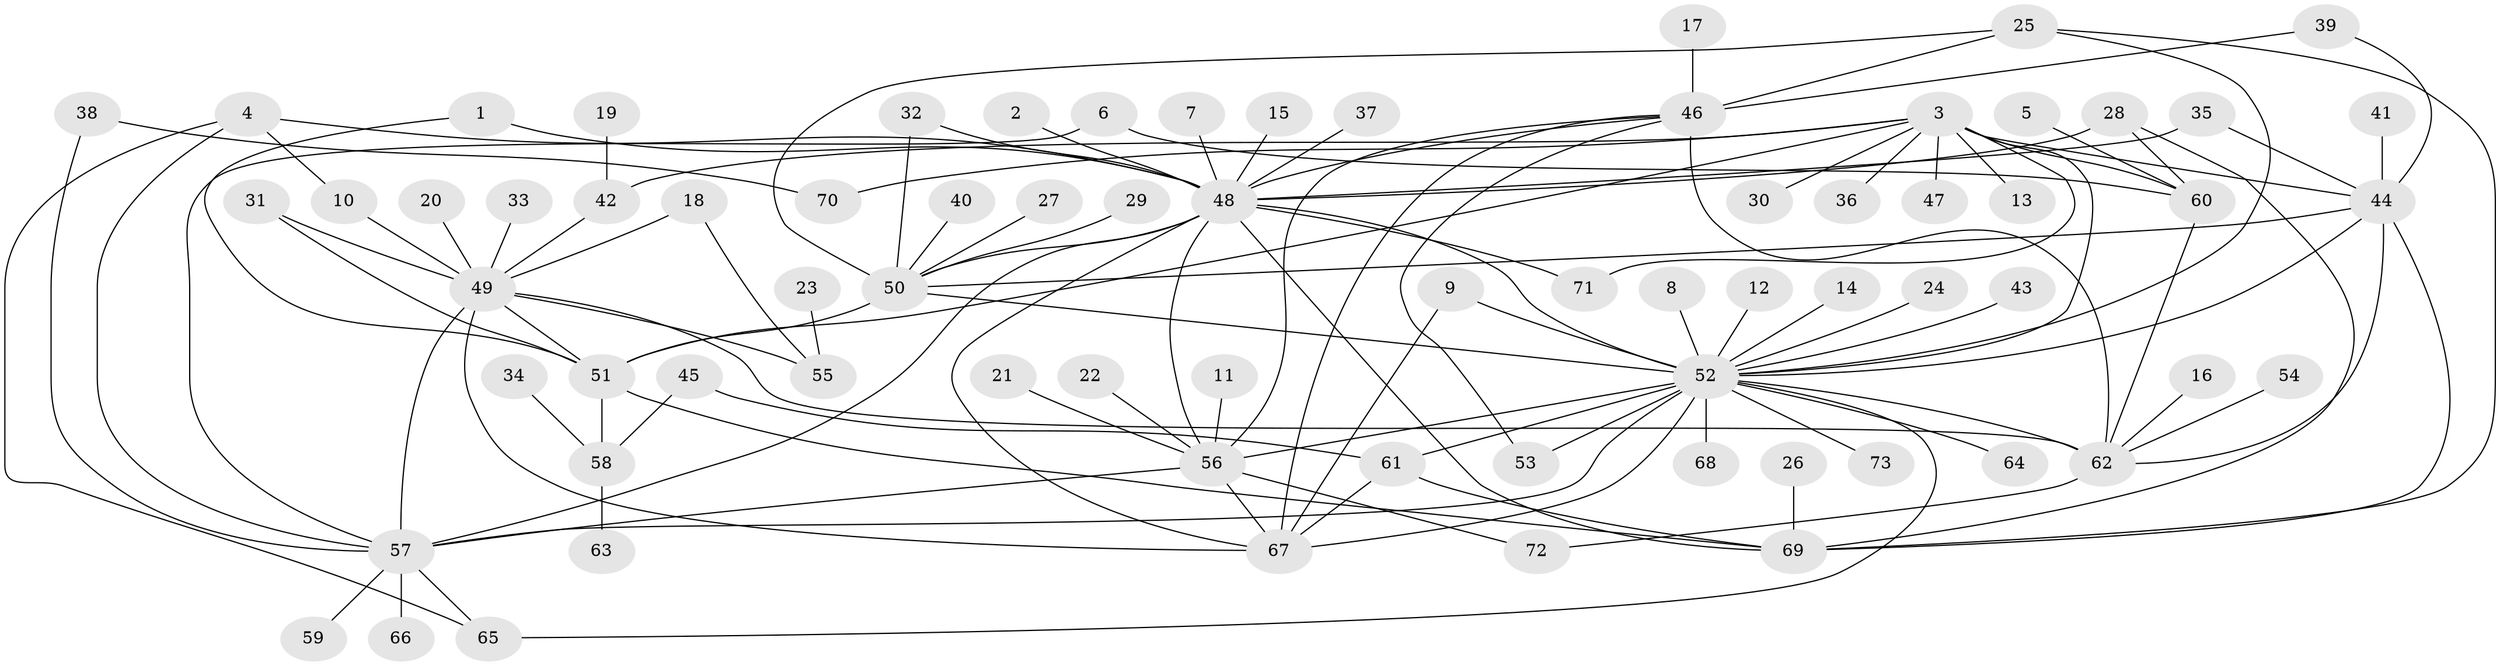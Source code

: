 // original degree distribution, {3: 0.125, 15: 0.013888888888888888, 27: 0.006944444444444444, 7: 0.013888888888888888, 9: 0.013888888888888888, 20: 0.006944444444444444, 8: 0.020833333333333332, 10: 0.013888888888888888, 2: 0.2638888888888889, 1: 0.4305555555555556, 4: 0.034722222222222224, 6: 0.034722222222222224, 5: 0.020833333333333332}
// Generated by graph-tools (version 1.1) at 2025/26/03/09/25 03:26:02]
// undirected, 73 vertices, 116 edges
graph export_dot {
graph [start="1"]
  node [color=gray90,style=filled];
  1;
  2;
  3;
  4;
  5;
  6;
  7;
  8;
  9;
  10;
  11;
  12;
  13;
  14;
  15;
  16;
  17;
  18;
  19;
  20;
  21;
  22;
  23;
  24;
  25;
  26;
  27;
  28;
  29;
  30;
  31;
  32;
  33;
  34;
  35;
  36;
  37;
  38;
  39;
  40;
  41;
  42;
  43;
  44;
  45;
  46;
  47;
  48;
  49;
  50;
  51;
  52;
  53;
  54;
  55;
  56;
  57;
  58;
  59;
  60;
  61;
  62;
  63;
  64;
  65;
  66;
  67;
  68;
  69;
  70;
  71;
  72;
  73;
  1 -- 48 [weight=1.0];
  1 -- 51 [weight=1.0];
  2 -- 48 [weight=1.0];
  3 -- 13 [weight=1.0];
  3 -- 30 [weight=1.0];
  3 -- 36 [weight=1.0];
  3 -- 42 [weight=1.0];
  3 -- 44 [weight=1.0];
  3 -- 47 [weight=1.0];
  3 -- 51 [weight=1.0];
  3 -- 52 [weight=1.0];
  3 -- 60 [weight=2.0];
  3 -- 70 [weight=1.0];
  3 -- 71 [weight=3.0];
  4 -- 10 [weight=1.0];
  4 -- 48 [weight=1.0];
  4 -- 57 [weight=1.0];
  4 -- 65 [weight=1.0];
  5 -- 60 [weight=1.0];
  6 -- 57 [weight=1.0];
  6 -- 60 [weight=1.0];
  7 -- 48 [weight=1.0];
  8 -- 52 [weight=1.0];
  9 -- 52 [weight=1.0];
  9 -- 67 [weight=1.0];
  10 -- 49 [weight=1.0];
  11 -- 56 [weight=1.0];
  12 -- 52 [weight=1.0];
  14 -- 52 [weight=1.0];
  15 -- 48 [weight=1.0];
  16 -- 62 [weight=1.0];
  17 -- 46 [weight=1.0];
  18 -- 49 [weight=1.0];
  18 -- 55 [weight=1.0];
  19 -- 42 [weight=1.0];
  20 -- 49 [weight=1.0];
  21 -- 56 [weight=1.0];
  22 -- 56 [weight=1.0];
  23 -- 55 [weight=1.0];
  24 -- 52 [weight=1.0];
  25 -- 46 [weight=1.0];
  25 -- 50 [weight=1.0];
  25 -- 52 [weight=1.0];
  25 -- 69 [weight=1.0];
  26 -- 69 [weight=1.0];
  27 -- 50 [weight=1.0];
  28 -- 48 [weight=1.0];
  28 -- 60 [weight=1.0];
  28 -- 69 [weight=1.0];
  29 -- 50 [weight=1.0];
  31 -- 49 [weight=1.0];
  31 -- 51 [weight=1.0];
  32 -- 48 [weight=1.0];
  32 -- 50 [weight=1.0];
  33 -- 49 [weight=1.0];
  34 -- 58 [weight=1.0];
  35 -- 44 [weight=2.0];
  35 -- 48 [weight=2.0];
  37 -- 48 [weight=1.0];
  38 -- 57 [weight=1.0];
  38 -- 70 [weight=1.0];
  39 -- 44 [weight=1.0];
  39 -- 46 [weight=1.0];
  40 -- 50 [weight=1.0];
  41 -- 44 [weight=1.0];
  42 -- 49 [weight=1.0];
  43 -- 52 [weight=1.0];
  44 -- 50 [weight=1.0];
  44 -- 52 [weight=2.0];
  44 -- 62 [weight=1.0];
  44 -- 69 [weight=1.0];
  45 -- 58 [weight=1.0];
  45 -- 61 [weight=1.0];
  46 -- 48 [weight=1.0];
  46 -- 53 [weight=1.0];
  46 -- 56 [weight=1.0];
  46 -- 62 [weight=3.0];
  46 -- 67 [weight=1.0];
  48 -- 50 [weight=1.0];
  48 -- 52 [weight=2.0];
  48 -- 56 [weight=1.0];
  48 -- 57 [weight=1.0];
  48 -- 67 [weight=1.0];
  48 -- 69 [weight=1.0];
  48 -- 71 [weight=1.0];
  49 -- 51 [weight=1.0];
  49 -- 55 [weight=1.0];
  49 -- 57 [weight=2.0];
  49 -- 62 [weight=1.0];
  49 -- 67 [weight=1.0];
  50 -- 51 [weight=1.0];
  50 -- 52 [weight=2.0];
  51 -- 58 [weight=1.0];
  51 -- 69 [weight=1.0];
  52 -- 53 [weight=1.0];
  52 -- 56 [weight=2.0];
  52 -- 57 [weight=1.0];
  52 -- 61 [weight=1.0];
  52 -- 62 [weight=1.0];
  52 -- 64 [weight=1.0];
  52 -- 65 [weight=1.0];
  52 -- 67 [weight=1.0];
  52 -- 68 [weight=1.0];
  52 -- 73 [weight=1.0];
  54 -- 62 [weight=1.0];
  56 -- 57 [weight=1.0];
  56 -- 67 [weight=1.0];
  56 -- 72 [weight=1.0];
  57 -- 59 [weight=1.0];
  57 -- 65 [weight=1.0];
  57 -- 66 [weight=1.0];
  58 -- 63 [weight=1.0];
  60 -- 62 [weight=1.0];
  61 -- 67 [weight=1.0];
  61 -- 69 [weight=1.0];
  62 -- 72 [weight=1.0];
}
